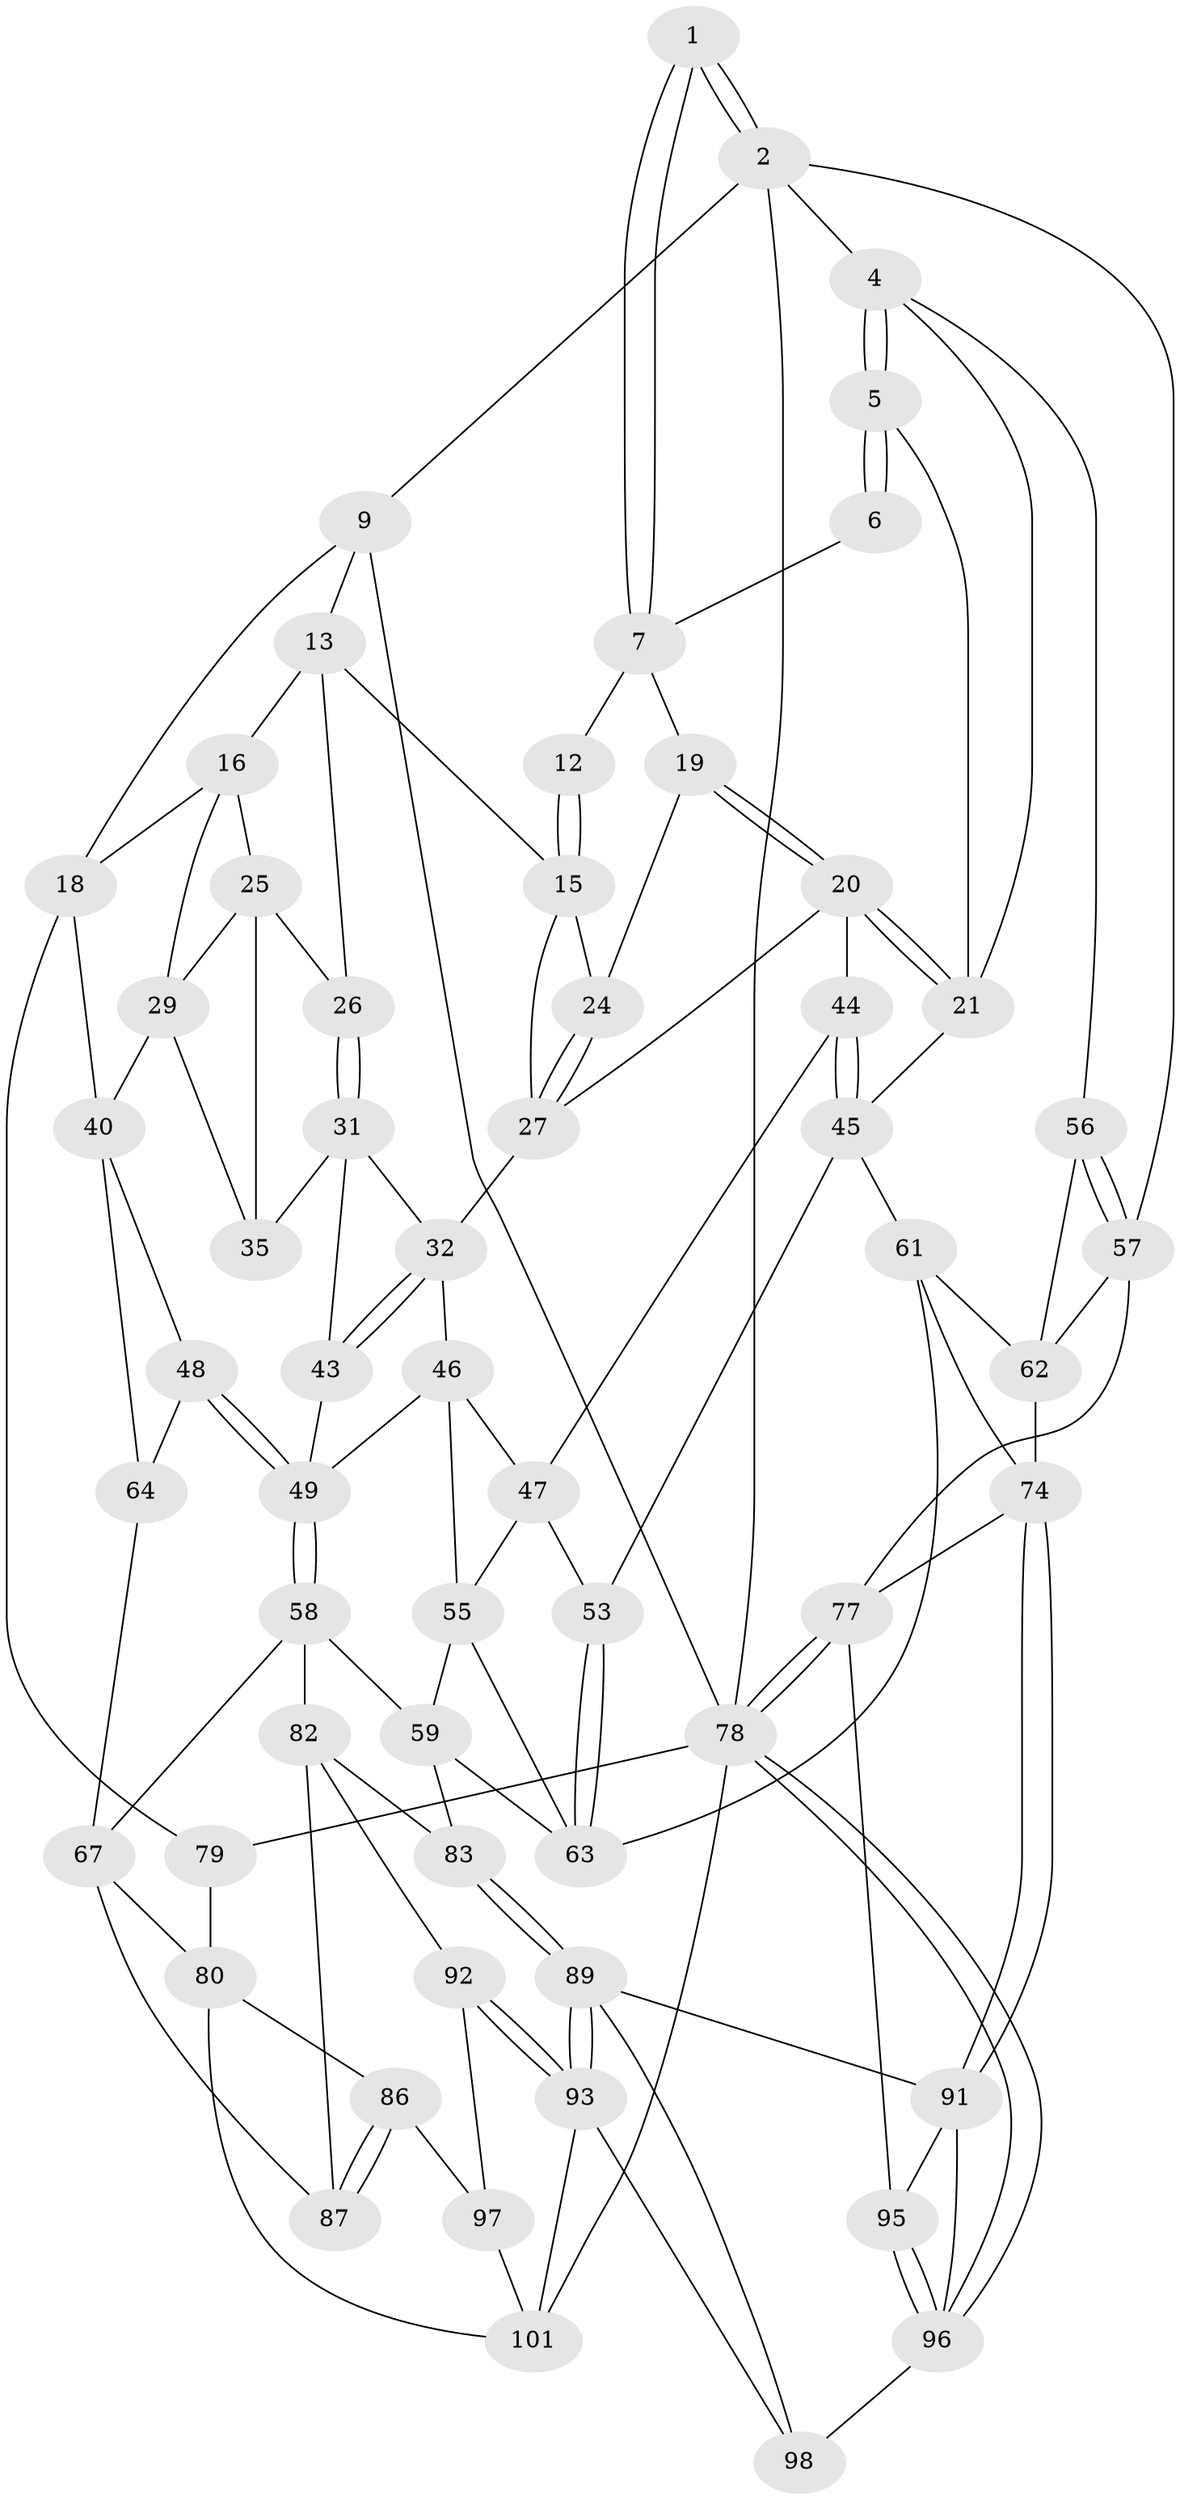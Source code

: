 // Generated by graph-tools (version 1.1) at 2025/52/02/27/25 19:52:39]
// undirected, 60 vertices, 132 edges
graph export_dot {
graph [start="1"]
  node [color=gray90,style=filled];
  1 [pos="+0.06959432595434992+0"];
  2 [pos="+0+0",super="+3"];
  4 [pos="+0+0.19354041593241092",super="+38"];
  5 [pos="+0+0.18725322955443802",super="+22"];
  6 [pos="+0.04349131354710265+0.06267561136125817",super="+8"];
  7 [pos="+0.3233457280171466+0",super="+11"];
  9 [pos="+0.6915865832437689+0",super="+10"];
  12 [pos="+0.5074767569877847+0"];
  13 [pos="+0.6980645501924373+0",super="+14"];
  15 [pos="+0.5938036986969719+0.19516430189481157",super="+23"];
  16 [pos="+0.8381743524075386+0.08827965352500228",super="+17"];
  18 [pos="+1+0.13902149668275482",super="+39"];
  19 [pos="+0.4414294814661215+0.11754221289085456"];
  20 [pos="+0.3776404199296794+0.24880935117392605",super="+28"];
  21 [pos="+0.26109017960274017+0.31043371894916266",super="+37"];
  24 [pos="+0.5075894964145208+0.17332982706001923"];
  25 [pos="+0.7991111031883078+0.15913088828735217",super="+30"];
  26 [pos="+0.7232643659394582+0.2103633554640622"];
  27 [pos="+0.4828041085835634+0.30245359836559554",super="+34"];
  29 [pos="+0.9543419900936145+0.24622266549717164",super="+42"];
  31 [pos="+0.7189181336314884+0.24804878625516885",super="+36"];
  32 [pos="+0.6568036725430841+0.29659378807601405",super="+33"];
  35 [pos="+0.8241591867020471+0.31613425989248073"];
  40 [pos="+1+0.510989821401239",super="+41"];
  43 [pos="+0.7434567543784488+0.36016740250408785"];
  44 [pos="+0.46681124656570533+0.3822620231128047"];
  45 [pos="+0.29888016448871374+0.42495856987929814",super="+54"];
  46 [pos="+0.6108490167928724+0.3951743572240136",super="+51"];
  47 [pos="+0.5147791493215231+0.42215870256427246",super="+52"];
  48 [pos="+0.8617656784618061+0.4976743418325005",super="+65"];
  49 [pos="+0.7944739418659785+0.5172485409597749",super="+50"];
  53 [pos="+0.42662133333301255+0.5406086755808422"];
  55 [pos="+0.590537025489513+0.544776348533556",super="+60"];
  56 [pos="+0.14826817730837338+0.4852842160988644"];
  57 [pos="+0+0.5044090153284635",super="+73"];
  58 [pos="+0.7304987423164016+0.674068870193286",super="+69"];
  59 [pos="+0.6789723821318233+0.680604320099582",super="+76"];
  61 [pos="+0.35123580738894566+0.60066458795592",super="+71"];
  62 [pos="+0.15866151896547206+0.520840798773445",super="+72"];
  63 [pos="+0.4683327365254326+0.6212810849008547",super="+70"];
  64 [pos="+0.9536442839527491+0.669561208374907",super="+66"];
  67 [pos="+0.8825997912492598+0.7489086093355112",super="+68"];
  74 [pos="+0.28381856343618594+0.7756455171446253",super="+75"];
  77 [pos="+0+0.7711710982637766",super="+84"];
  78 [pos="+0+1",super="+81"];
  79 [pos="+1+0.7790502737632738"];
  80 [pos="+0.8968623590130903+0.7612241094904856",super="+85"];
  82 [pos="+0.6823516639669057+0.8460059474912515",super="+88"];
  83 [pos="+0.5650097364125874+0.7880669811013925"];
  86 [pos="+0.7978736339363848+0.9158747011752203"];
  87 [pos="+0.7810066867616366+0.8888578389327467"];
  89 [pos="+0.5465416201624244+0.812489774772141",super="+90"];
  91 [pos="+0.2859048107035594+0.782003799607861",super="+94"];
  92 [pos="+0.6216312426953987+0.9709499978080272"];
  93 [pos="+0.5856563460188798+0.9895847240846857",super="+100"];
  95 [pos="+0.08411632100762492+0.89797004211436"];
  96 [pos="+0+1",super="+99"];
  97 [pos="+0.7477212686516302+0.9725944676433896"];
  98 [pos="+0.39761187959166544+1"];
  101 [pos="+1+1",super="+102"];
  1 -- 2;
  1 -- 2;
  1 -- 7;
  1 -- 7;
  2 -- 78;
  2 -- 57;
  2 -- 4;
  2 -- 9;
  4 -- 5;
  4 -- 5;
  4 -- 56;
  4 -- 21;
  5 -- 6 [weight=2];
  5 -- 6;
  5 -- 21;
  6 -- 7;
  7 -- 19;
  7 -- 12;
  9 -- 13;
  9 -- 18;
  9 -- 78;
  12 -- 15;
  12 -- 15;
  13 -- 16;
  13 -- 26;
  13 -- 15;
  15 -- 24;
  15 -- 27;
  16 -- 25;
  16 -- 18;
  16 -- 29;
  18 -- 40;
  18 -- 79;
  19 -- 20;
  19 -- 20;
  19 -- 24;
  20 -- 21;
  20 -- 21;
  20 -- 27;
  20 -- 44;
  21 -- 45;
  24 -- 27;
  24 -- 27;
  25 -- 26;
  25 -- 35;
  25 -- 29;
  26 -- 31;
  26 -- 31;
  27 -- 32;
  29 -- 40;
  29 -- 35;
  31 -- 32;
  31 -- 43;
  31 -- 35;
  32 -- 43;
  32 -- 43;
  32 -- 46;
  40 -- 64;
  40 -- 48;
  43 -- 49;
  44 -- 45;
  44 -- 45;
  44 -- 47;
  45 -- 61;
  45 -- 53;
  46 -- 47;
  46 -- 49;
  46 -- 55;
  47 -- 55;
  47 -- 53;
  48 -- 49;
  48 -- 49;
  48 -- 64 [weight=2];
  49 -- 58;
  49 -- 58;
  53 -- 63;
  53 -- 63;
  55 -- 59;
  55 -- 63;
  56 -- 57;
  56 -- 57;
  56 -- 62;
  57 -- 77;
  57 -- 62;
  58 -- 59;
  58 -- 67;
  58 -- 82;
  59 -- 83;
  59 -- 63;
  61 -- 62;
  61 -- 74;
  61 -- 63;
  62 -- 74;
  64 -- 67;
  67 -- 80;
  67 -- 87;
  74 -- 91;
  74 -- 91;
  74 -- 77;
  77 -- 78;
  77 -- 78;
  77 -- 95;
  78 -- 96;
  78 -- 96;
  78 -- 101;
  78 -- 79;
  79 -- 80;
  80 -- 101;
  80 -- 86;
  82 -- 83;
  82 -- 92;
  82 -- 87;
  83 -- 89;
  83 -- 89;
  86 -- 87;
  86 -- 87;
  86 -- 97;
  89 -- 93;
  89 -- 93;
  89 -- 98;
  89 -- 91;
  91 -- 96;
  91 -- 95;
  92 -- 93;
  92 -- 93;
  92 -- 97;
  93 -- 98;
  93 -- 101;
  95 -- 96;
  95 -- 96;
  96 -- 98;
  97 -- 101;
}
